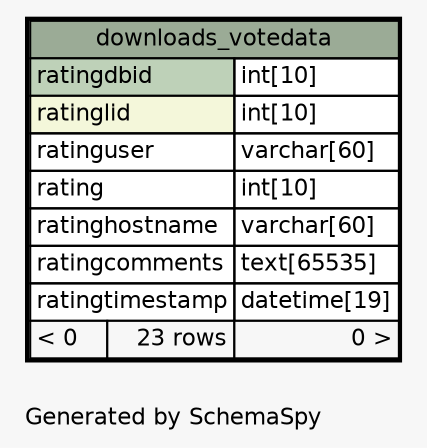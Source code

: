 // dot 2.38.0 on Mac OS X 10.9.4
// SchemaSpy rev 590
digraph "oneDegreeRelationshipsDiagram" {
  graph [
    rankdir="RL"
    bgcolor="#f7f7f7"
    label="\nGenerated by SchemaSpy"
    labeljust="l"
    nodesep="0.18"
    ranksep="0.46"
    fontname="Helvetica"
    fontsize="11"
  ];
  node [
    fontname="Helvetica"
    fontsize="11"
    shape="plaintext"
  ];
  edge [
    arrowsize="0.8"
  ];
  "downloads_votedata" [
    label=<
    <TABLE BORDER="2" CELLBORDER="1" CELLSPACING="0" BGCOLOR="#ffffff">
      <TR><TD COLSPAN="3" BGCOLOR="#9bab96" ALIGN="CENTER">downloads_votedata</TD></TR>
      <TR><TD PORT="ratingdbid" COLSPAN="2" BGCOLOR="#bed1b8" ALIGN="LEFT">ratingdbid</TD><TD PORT="ratingdbid.type" ALIGN="LEFT">int[10]</TD></TR>
      <TR><TD PORT="ratinglid" COLSPAN="2" BGCOLOR="#f4f7da" ALIGN="LEFT">ratinglid</TD><TD PORT="ratinglid.type" ALIGN="LEFT">int[10]</TD></TR>
      <TR><TD PORT="ratinguser" COLSPAN="2" ALIGN="LEFT">ratinguser</TD><TD PORT="ratinguser.type" ALIGN="LEFT">varchar[60]</TD></TR>
      <TR><TD PORT="rating" COLSPAN="2" ALIGN="LEFT">rating</TD><TD PORT="rating.type" ALIGN="LEFT">int[10]</TD></TR>
      <TR><TD PORT="ratinghostname" COLSPAN="2" ALIGN="LEFT">ratinghostname</TD><TD PORT="ratinghostname.type" ALIGN="LEFT">varchar[60]</TD></TR>
      <TR><TD PORT="ratingcomments" COLSPAN="2" ALIGN="LEFT">ratingcomments</TD><TD PORT="ratingcomments.type" ALIGN="LEFT">text[65535]</TD></TR>
      <TR><TD PORT="ratingtimestamp" COLSPAN="2" ALIGN="LEFT">ratingtimestamp</TD><TD PORT="ratingtimestamp.type" ALIGN="LEFT">datetime[19]</TD></TR>
      <TR><TD ALIGN="LEFT" BGCOLOR="#f7f7f7">&lt; 0</TD><TD ALIGN="RIGHT" BGCOLOR="#f7f7f7">23 rows</TD><TD ALIGN="RIGHT" BGCOLOR="#f7f7f7">0 &gt;</TD></TR>
    </TABLE>>
    URL="downloads_votedata.html"
    tooltip="downloads_votedata"
  ];
}

